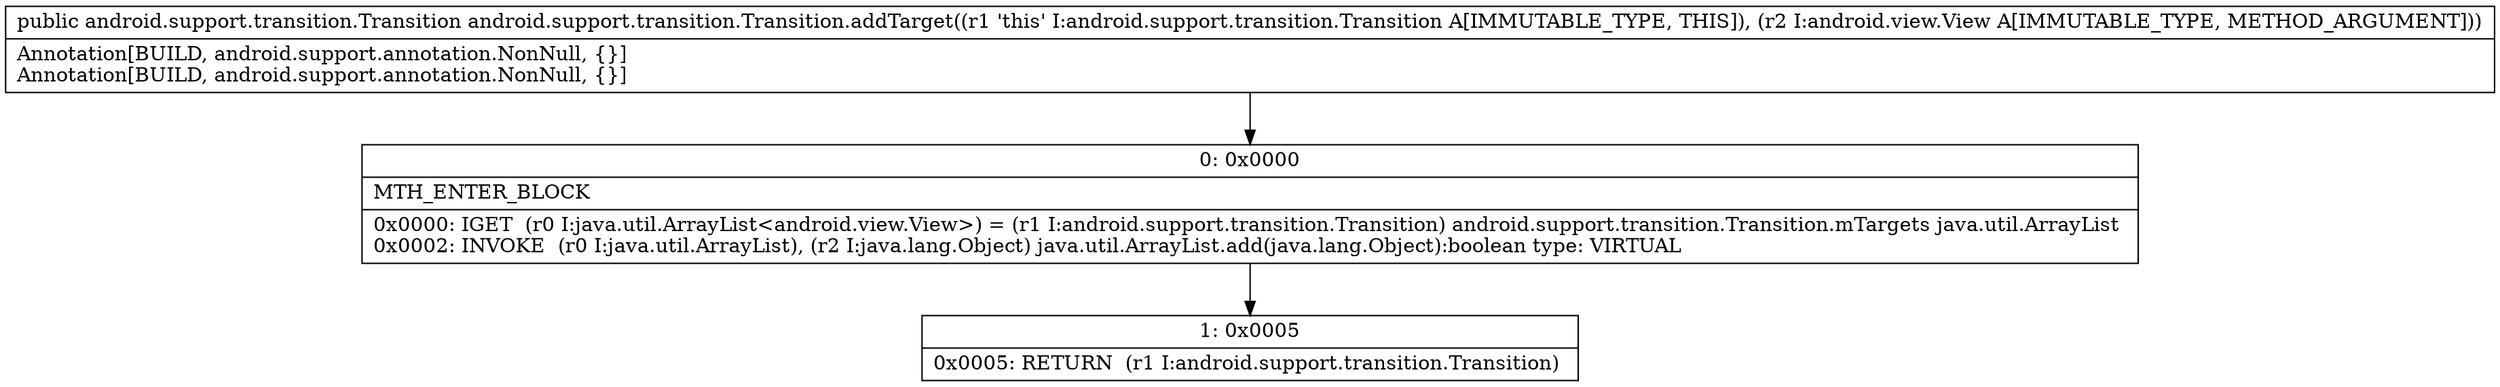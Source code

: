 digraph "CFG forandroid.support.transition.Transition.addTarget(Landroid\/view\/View;)Landroid\/support\/transition\/Transition;" {
Node_0 [shape=record,label="{0\:\ 0x0000|MTH_ENTER_BLOCK\l|0x0000: IGET  (r0 I:java.util.ArrayList\<android.view.View\>) = (r1 I:android.support.transition.Transition) android.support.transition.Transition.mTargets java.util.ArrayList \l0x0002: INVOKE  (r0 I:java.util.ArrayList), (r2 I:java.lang.Object) java.util.ArrayList.add(java.lang.Object):boolean type: VIRTUAL \l}"];
Node_1 [shape=record,label="{1\:\ 0x0005|0x0005: RETURN  (r1 I:android.support.transition.Transition) \l}"];
MethodNode[shape=record,label="{public android.support.transition.Transition android.support.transition.Transition.addTarget((r1 'this' I:android.support.transition.Transition A[IMMUTABLE_TYPE, THIS]), (r2 I:android.view.View A[IMMUTABLE_TYPE, METHOD_ARGUMENT]))  | Annotation[BUILD, android.support.annotation.NonNull, \{\}]\lAnnotation[BUILD, android.support.annotation.NonNull, \{\}]\l}"];
MethodNode -> Node_0;
Node_0 -> Node_1;
}

